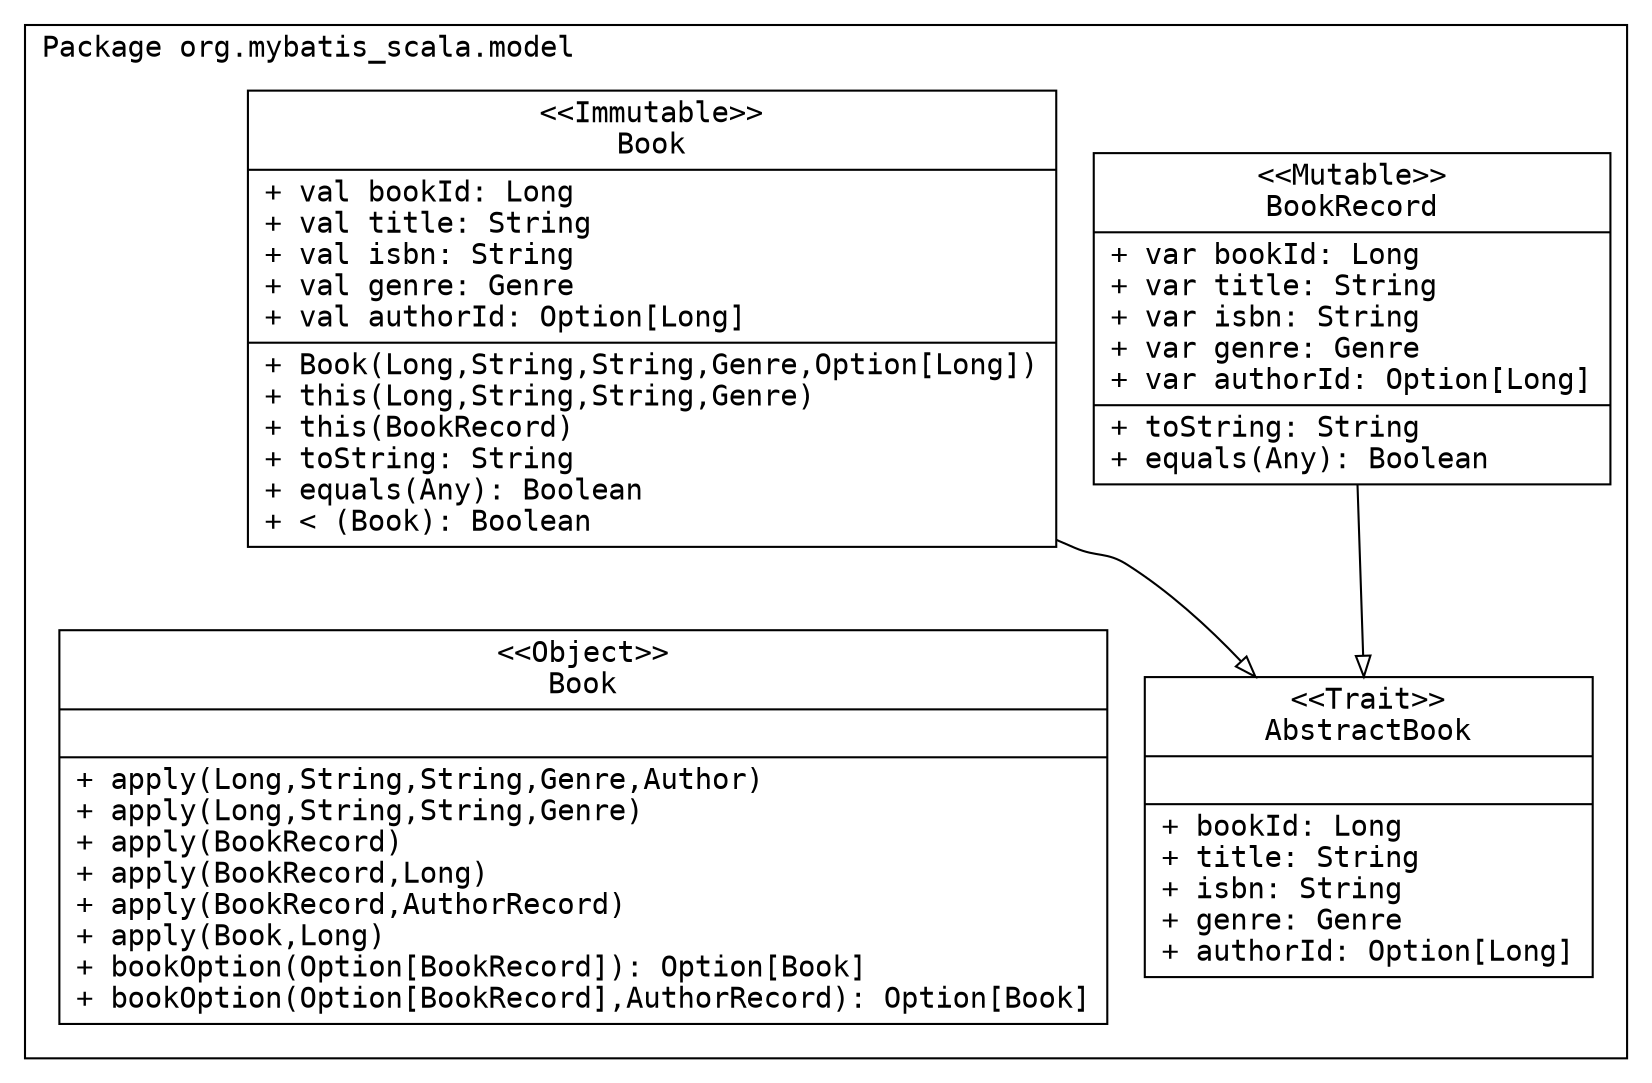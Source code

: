 digraph BookUml {
	fontname  = "Courier"




	node [ 
		fontname  = "Courier"
		shape = "record"
	]

	edge [
		arrowhead = "empty"
	]
	
	subgraph clusterBook {
			label = "Package org.mybatis_scala.model"		
			labeljust = "l"
			
			subgraph cluster1 {
			
				style = "invis"
				
				AbstractBook [
					label = "{\<\<Trait\>\>\nAbstractBook|  | + bookId: Long\l+ title: String\l+ isbn: String\l+ genre: Genre\l+ authorId: Option[Long]\l}"
				]	

				BookObject [
					label = "{\<\<Object\>\>\nBook| |+ apply(Long,String,String,Genre,Author)\l+ apply(Long,String,String,Genre)\l+ apply(BookRecord)\l+ apply(BookRecord,Long)\l+ apply(BookRecord,AuthorRecord)\l+ apply(Book,Long)\l+ bookOption(Option[BookRecord]): Option[Book]\l+ bookOption(Option[BookRecord],AuthorRecord): Option[Book]}"
				]
				
			}
	
		BookRecord [
			label = "{\<\<Mutable\>\>\nBookRecord| + var bookId: Long\l+ var title: String\l+ var isbn: String\l+ var genre: Genre\l+ var authorId: Option[Long]|+ toString: String\l+ equals(Any): Boolean\l }"
		]	

		Book [
			label = "{\<\<Immutable\>\>\nBook| + val bookId: Long\l+ val title: String\l+ val isbn: String\l+ val genre: Genre\l+ val authorId: Option[Long]\l|+ Book(Long,String,String,Genre,Option[Long])\l+ this(Long,String,String,Genre)\l+ this(BookRecord)\l+ toString: String\l+ equals(Any): Boolean\l+ \< (Book): Boolean\l }"
		]


		BookRecord -> AbstractBook	
		Book -> AbstractBook			
	}	
}